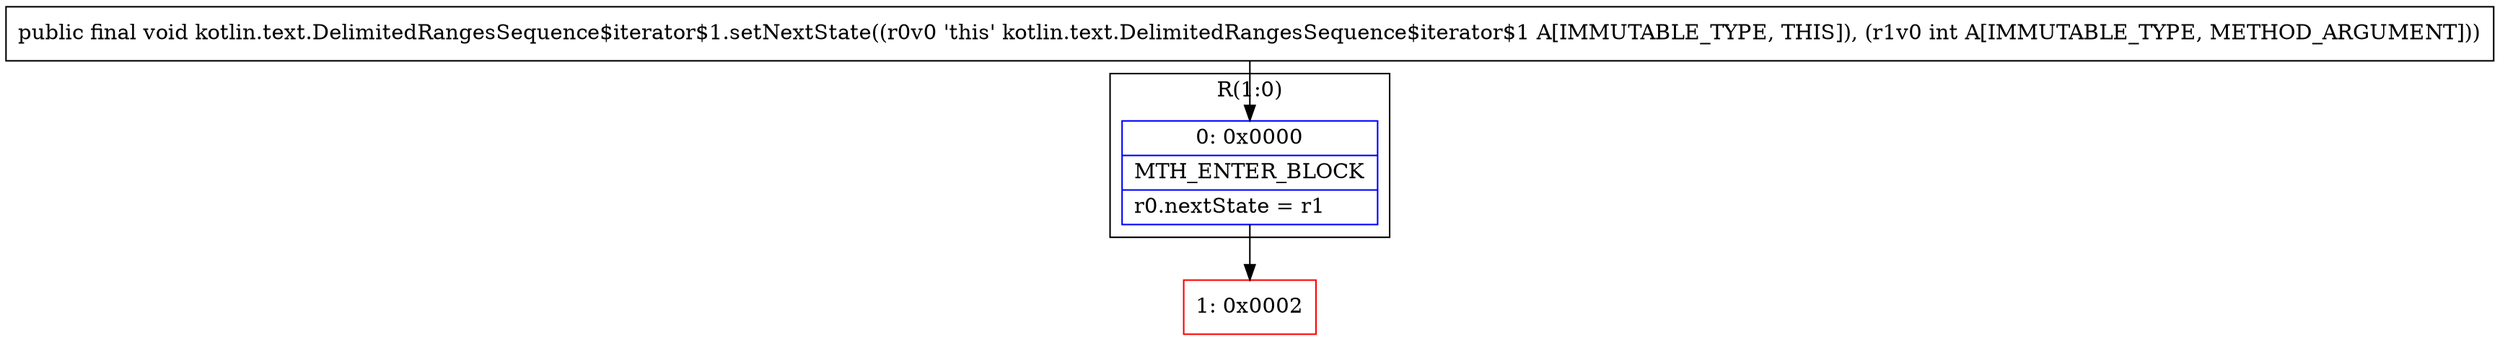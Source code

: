 digraph "CFG forkotlin.text.DelimitedRangesSequence$iterator$1.setNextState(I)V" {
subgraph cluster_Region_281227810 {
label = "R(1:0)";
node [shape=record,color=blue];
Node_0 [shape=record,label="{0\:\ 0x0000|MTH_ENTER_BLOCK\l|r0.nextState = r1\l}"];
}
Node_1 [shape=record,color=red,label="{1\:\ 0x0002}"];
MethodNode[shape=record,label="{public final void kotlin.text.DelimitedRangesSequence$iterator$1.setNextState((r0v0 'this' kotlin.text.DelimitedRangesSequence$iterator$1 A[IMMUTABLE_TYPE, THIS]), (r1v0 int A[IMMUTABLE_TYPE, METHOD_ARGUMENT])) }"];
MethodNode -> Node_0;
Node_0 -> Node_1;
}


